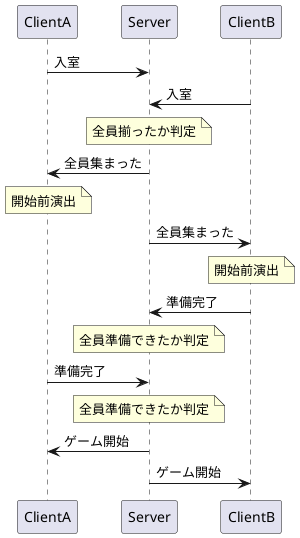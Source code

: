 @startuml
'https://plantuml.com/sequence-diagram


participant ClientA
participant Server
participant ClientB

ClientA->Server:入室
ClientB->Server:入室
note over Server:全員揃ったか判定

ClientA<-Server:全員集まった
note over ClientA:開始前演出
ClientB<-Server:全員集まった
note over ClientB:開始前演出

ClientB->Server:準備完了
note over Server:全員準備できたか判定
ClientA->Server:準備完了
note over Server:全員準備できたか判定

ClientA<-Server:ゲーム開始
ClientB<-Server:ゲーム開始

@enduml
